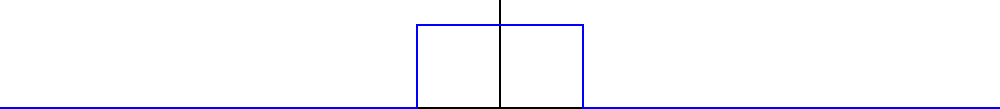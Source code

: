 import graph;
size(500,100);

real f(real t) {
  if(t > -1 && t <1)
    return 1.3;
  return 0;

};


draw(graph(f,-6,6),invisible);

draw((-6,0)..(-1,0),blue);
draw((-1,0)..(-1,1),blue);
draw((-1,1)..(1,1),blue);
draw((1,0)..(1,1),blue);
draw((1,0)..(6,0),blue);

axes();

//xaxis("$t$",BottomTop,LeftTicks);
//yaxis("$y(t)$",LeftRight,RightTicks);
